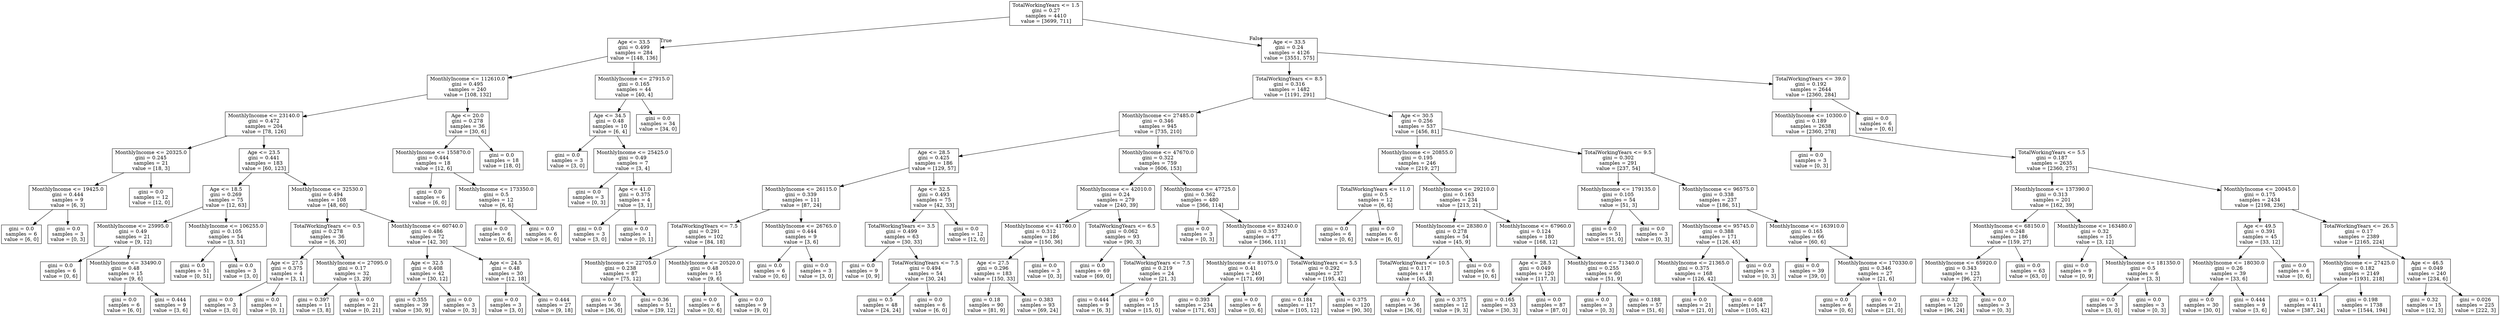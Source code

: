 digraph Tree {
node [shape=box] ;
0 [label="TotalWorkingYears <= 1.5\ngini = 0.27\nsamples = 4410\nvalue = [3699, 711]"] ;
1 [label="Age <= 33.5\ngini = 0.499\nsamples = 284\nvalue = [148, 136]"] ;
0 -> 1 [labeldistance=2.5, labelangle=45, headlabel="True"] ;
2 [label="MonthlyIncome <= 112610.0\ngini = 0.495\nsamples = 240\nvalue = [108, 132]"] ;
1 -> 2 ;
3 [label="MonthlyIncome <= 23140.0\ngini = 0.472\nsamples = 204\nvalue = [78, 126]"] ;
2 -> 3 ;
4 [label="MonthlyIncome <= 20325.0\ngini = 0.245\nsamples = 21\nvalue = [18, 3]"] ;
3 -> 4 ;
5 [label="MonthlyIncome <= 19425.0\ngini = 0.444\nsamples = 9\nvalue = [6, 3]"] ;
4 -> 5 ;
6 [label="gini = 0.0\nsamples = 6\nvalue = [6, 0]"] ;
5 -> 6 ;
7 [label="gini = 0.0\nsamples = 3\nvalue = [0, 3]"] ;
5 -> 7 ;
8 [label="gini = 0.0\nsamples = 12\nvalue = [12, 0]"] ;
4 -> 8 ;
9 [label="Age <= 23.5\ngini = 0.441\nsamples = 183\nvalue = [60, 123]"] ;
3 -> 9 ;
10 [label="Age <= 18.5\ngini = 0.269\nsamples = 75\nvalue = [12, 63]"] ;
9 -> 10 ;
11 [label="MonthlyIncome <= 25995.0\ngini = 0.49\nsamples = 21\nvalue = [9, 12]"] ;
10 -> 11 ;
12 [label="gini = 0.0\nsamples = 6\nvalue = [0, 6]"] ;
11 -> 12 ;
13 [label="MonthlyIncome <= 33490.0\ngini = 0.48\nsamples = 15\nvalue = [9, 6]"] ;
11 -> 13 ;
14 [label="gini = 0.0\nsamples = 6\nvalue = [6, 0]"] ;
13 -> 14 ;
15 [label="gini = 0.444\nsamples = 9\nvalue = [3, 6]"] ;
13 -> 15 ;
16 [label="MonthlyIncome <= 106255.0\ngini = 0.105\nsamples = 54\nvalue = [3, 51]"] ;
10 -> 16 ;
17 [label="gini = 0.0\nsamples = 51\nvalue = [0, 51]"] ;
16 -> 17 ;
18 [label="gini = 0.0\nsamples = 3\nvalue = [3, 0]"] ;
16 -> 18 ;
19 [label="MonthlyIncome <= 32530.0\ngini = 0.494\nsamples = 108\nvalue = [48, 60]"] ;
9 -> 19 ;
20 [label="TotalWorkingYears <= 0.5\ngini = 0.278\nsamples = 36\nvalue = [6, 30]"] ;
19 -> 20 ;
21 [label="Age <= 27.5\ngini = 0.375\nsamples = 4\nvalue = [3, 1]"] ;
20 -> 21 ;
22 [label="gini = 0.0\nsamples = 3\nvalue = [3, 0]"] ;
21 -> 22 ;
23 [label="gini = 0.0\nsamples = 1\nvalue = [0, 1]"] ;
21 -> 23 ;
24 [label="MonthlyIncome <= 27095.0\ngini = 0.17\nsamples = 32\nvalue = [3, 29]"] ;
20 -> 24 ;
25 [label="gini = 0.397\nsamples = 11\nvalue = [3, 8]"] ;
24 -> 25 ;
26 [label="gini = 0.0\nsamples = 21\nvalue = [0, 21]"] ;
24 -> 26 ;
27 [label="MonthlyIncome <= 60740.0\ngini = 0.486\nsamples = 72\nvalue = [42, 30]"] ;
19 -> 27 ;
28 [label="Age <= 32.5\ngini = 0.408\nsamples = 42\nvalue = [30, 12]"] ;
27 -> 28 ;
29 [label="gini = 0.355\nsamples = 39\nvalue = [30, 9]"] ;
28 -> 29 ;
30 [label="gini = 0.0\nsamples = 3\nvalue = [0, 3]"] ;
28 -> 30 ;
31 [label="Age <= 24.5\ngini = 0.48\nsamples = 30\nvalue = [12, 18]"] ;
27 -> 31 ;
32 [label="gini = 0.0\nsamples = 3\nvalue = [3, 0]"] ;
31 -> 32 ;
33 [label="gini = 0.444\nsamples = 27\nvalue = [9, 18]"] ;
31 -> 33 ;
34 [label="Age <= 20.0\ngini = 0.278\nsamples = 36\nvalue = [30, 6]"] ;
2 -> 34 ;
35 [label="MonthlyIncome <= 155870.0\ngini = 0.444\nsamples = 18\nvalue = [12, 6]"] ;
34 -> 35 ;
36 [label="gini = 0.0\nsamples = 6\nvalue = [6, 0]"] ;
35 -> 36 ;
37 [label="MonthlyIncome <= 173350.0\ngini = 0.5\nsamples = 12\nvalue = [6, 6]"] ;
35 -> 37 ;
38 [label="gini = 0.0\nsamples = 6\nvalue = [0, 6]"] ;
37 -> 38 ;
39 [label="gini = 0.0\nsamples = 6\nvalue = [6, 0]"] ;
37 -> 39 ;
40 [label="gini = 0.0\nsamples = 18\nvalue = [18, 0]"] ;
34 -> 40 ;
41 [label="MonthlyIncome <= 27915.0\ngini = 0.165\nsamples = 44\nvalue = [40, 4]"] ;
1 -> 41 ;
42 [label="Age <= 34.5\ngini = 0.48\nsamples = 10\nvalue = [6, 4]"] ;
41 -> 42 ;
43 [label="gini = 0.0\nsamples = 3\nvalue = [3, 0]"] ;
42 -> 43 ;
44 [label="MonthlyIncome <= 25425.0\ngini = 0.49\nsamples = 7\nvalue = [3, 4]"] ;
42 -> 44 ;
45 [label="gini = 0.0\nsamples = 3\nvalue = [0, 3]"] ;
44 -> 45 ;
46 [label="Age <= 41.0\ngini = 0.375\nsamples = 4\nvalue = [3, 1]"] ;
44 -> 46 ;
47 [label="gini = 0.0\nsamples = 3\nvalue = [3, 0]"] ;
46 -> 47 ;
48 [label="gini = 0.0\nsamples = 1\nvalue = [0, 1]"] ;
46 -> 48 ;
49 [label="gini = 0.0\nsamples = 34\nvalue = [34, 0]"] ;
41 -> 49 ;
50 [label="Age <= 33.5\ngini = 0.24\nsamples = 4126\nvalue = [3551, 575]"] ;
0 -> 50 [labeldistance=2.5, labelangle=-45, headlabel="False"] ;
51 [label="TotalWorkingYears <= 8.5\ngini = 0.316\nsamples = 1482\nvalue = [1191, 291]"] ;
50 -> 51 ;
52 [label="MonthlyIncome <= 27485.0\ngini = 0.346\nsamples = 945\nvalue = [735, 210]"] ;
51 -> 52 ;
53 [label="Age <= 28.5\ngini = 0.425\nsamples = 186\nvalue = [129, 57]"] ;
52 -> 53 ;
54 [label="MonthlyIncome <= 26115.0\ngini = 0.339\nsamples = 111\nvalue = [87, 24]"] ;
53 -> 54 ;
55 [label="TotalWorkingYears <= 7.5\ngini = 0.291\nsamples = 102\nvalue = [84, 18]"] ;
54 -> 55 ;
56 [label="MonthlyIncome <= 22705.0\ngini = 0.238\nsamples = 87\nvalue = [75, 12]"] ;
55 -> 56 ;
57 [label="gini = 0.0\nsamples = 36\nvalue = [36, 0]"] ;
56 -> 57 ;
58 [label="gini = 0.36\nsamples = 51\nvalue = [39, 12]"] ;
56 -> 58 ;
59 [label="MonthlyIncome <= 20520.0\ngini = 0.48\nsamples = 15\nvalue = [9, 6]"] ;
55 -> 59 ;
60 [label="gini = 0.0\nsamples = 6\nvalue = [0, 6]"] ;
59 -> 60 ;
61 [label="gini = 0.0\nsamples = 9\nvalue = [9, 0]"] ;
59 -> 61 ;
62 [label="MonthlyIncome <= 26765.0\ngini = 0.444\nsamples = 9\nvalue = [3, 6]"] ;
54 -> 62 ;
63 [label="gini = 0.0\nsamples = 6\nvalue = [0, 6]"] ;
62 -> 63 ;
64 [label="gini = 0.0\nsamples = 3\nvalue = [3, 0]"] ;
62 -> 64 ;
65 [label="Age <= 32.5\ngini = 0.493\nsamples = 75\nvalue = [42, 33]"] ;
53 -> 65 ;
66 [label="TotalWorkingYears <= 3.5\ngini = 0.499\nsamples = 63\nvalue = [30, 33]"] ;
65 -> 66 ;
67 [label="gini = 0.0\nsamples = 9\nvalue = [0, 9]"] ;
66 -> 67 ;
68 [label="TotalWorkingYears <= 7.5\ngini = 0.494\nsamples = 54\nvalue = [30, 24]"] ;
66 -> 68 ;
69 [label="gini = 0.5\nsamples = 48\nvalue = [24, 24]"] ;
68 -> 69 ;
70 [label="gini = 0.0\nsamples = 6\nvalue = [6, 0]"] ;
68 -> 70 ;
71 [label="gini = 0.0\nsamples = 12\nvalue = [12, 0]"] ;
65 -> 71 ;
72 [label="MonthlyIncome <= 47670.0\ngini = 0.322\nsamples = 759\nvalue = [606, 153]"] ;
52 -> 72 ;
73 [label="MonthlyIncome <= 42010.0\ngini = 0.24\nsamples = 279\nvalue = [240, 39]"] ;
72 -> 73 ;
74 [label="MonthlyIncome <= 41760.0\ngini = 0.312\nsamples = 186\nvalue = [150, 36]"] ;
73 -> 74 ;
75 [label="Age <= 27.5\ngini = 0.296\nsamples = 183\nvalue = [150, 33]"] ;
74 -> 75 ;
76 [label="gini = 0.18\nsamples = 90\nvalue = [81, 9]"] ;
75 -> 76 ;
77 [label="gini = 0.383\nsamples = 93\nvalue = [69, 24]"] ;
75 -> 77 ;
78 [label="gini = 0.0\nsamples = 3\nvalue = [0, 3]"] ;
74 -> 78 ;
79 [label="TotalWorkingYears <= 6.5\ngini = 0.062\nsamples = 93\nvalue = [90, 3]"] ;
73 -> 79 ;
80 [label="gini = 0.0\nsamples = 69\nvalue = [69, 0]"] ;
79 -> 80 ;
81 [label="TotalWorkingYears <= 7.5\ngini = 0.219\nsamples = 24\nvalue = [21, 3]"] ;
79 -> 81 ;
82 [label="gini = 0.444\nsamples = 9\nvalue = [6, 3]"] ;
81 -> 82 ;
83 [label="gini = 0.0\nsamples = 15\nvalue = [15, 0]"] ;
81 -> 83 ;
84 [label="MonthlyIncome <= 47725.0\ngini = 0.362\nsamples = 480\nvalue = [366, 114]"] ;
72 -> 84 ;
85 [label="gini = 0.0\nsamples = 3\nvalue = [0, 3]"] ;
84 -> 85 ;
86 [label="MonthlyIncome <= 83240.0\ngini = 0.357\nsamples = 477\nvalue = [366, 111]"] ;
84 -> 86 ;
87 [label="MonthlyIncome <= 81075.0\ngini = 0.41\nsamples = 240\nvalue = [171, 69]"] ;
86 -> 87 ;
88 [label="gini = 0.393\nsamples = 234\nvalue = [171, 63]"] ;
87 -> 88 ;
89 [label="gini = 0.0\nsamples = 6\nvalue = [0, 6]"] ;
87 -> 89 ;
90 [label="TotalWorkingYears <= 5.5\ngini = 0.292\nsamples = 237\nvalue = [195, 42]"] ;
86 -> 90 ;
91 [label="gini = 0.184\nsamples = 117\nvalue = [105, 12]"] ;
90 -> 91 ;
92 [label="gini = 0.375\nsamples = 120\nvalue = [90, 30]"] ;
90 -> 92 ;
93 [label="Age <= 30.5\ngini = 0.256\nsamples = 537\nvalue = [456, 81]"] ;
51 -> 93 ;
94 [label="MonthlyIncome <= 20855.0\ngini = 0.195\nsamples = 246\nvalue = [219, 27]"] ;
93 -> 94 ;
95 [label="TotalWorkingYears <= 11.0\ngini = 0.5\nsamples = 12\nvalue = [6, 6]"] ;
94 -> 95 ;
96 [label="gini = 0.0\nsamples = 6\nvalue = [0, 6]"] ;
95 -> 96 ;
97 [label="gini = 0.0\nsamples = 6\nvalue = [6, 0]"] ;
95 -> 97 ;
98 [label="MonthlyIncome <= 29210.0\ngini = 0.163\nsamples = 234\nvalue = [213, 21]"] ;
94 -> 98 ;
99 [label="MonthlyIncome <= 28380.0\ngini = 0.278\nsamples = 54\nvalue = [45, 9]"] ;
98 -> 99 ;
100 [label="TotalWorkingYears <= 10.5\ngini = 0.117\nsamples = 48\nvalue = [45, 3]"] ;
99 -> 100 ;
101 [label="gini = 0.0\nsamples = 36\nvalue = [36, 0]"] ;
100 -> 101 ;
102 [label="gini = 0.375\nsamples = 12\nvalue = [9, 3]"] ;
100 -> 102 ;
103 [label="gini = 0.0\nsamples = 6\nvalue = [0, 6]"] ;
99 -> 103 ;
104 [label="MonthlyIncome <= 67960.0\ngini = 0.124\nsamples = 180\nvalue = [168, 12]"] ;
98 -> 104 ;
105 [label="Age <= 28.5\ngini = 0.049\nsamples = 120\nvalue = [117, 3]"] ;
104 -> 105 ;
106 [label="gini = 0.165\nsamples = 33\nvalue = [30, 3]"] ;
105 -> 106 ;
107 [label="gini = 0.0\nsamples = 87\nvalue = [87, 0]"] ;
105 -> 107 ;
108 [label="MonthlyIncome <= 71340.0\ngini = 0.255\nsamples = 60\nvalue = [51, 9]"] ;
104 -> 108 ;
109 [label="gini = 0.0\nsamples = 3\nvalue = [0, 3]"] ;
108 -> 109 ;
110 [label="gini = 0.188\nsamples = 57\nvalue = [51, 6]"] ;
108 -> 110 ;
111 [label="TotalWorkingYears <= 9.5\ngini = 0.302\nsamples = 291\nvalue = [237, 54]"] ;
93 -> 111 ;
112 [label="MonthlyIncome <= 179135.0\ngini = 0.105\nsamples = 54\nvalue = [51, 3]"] ;
111 -> 112 ;
113 [label="gini = 0.0\nsamples = 51\nvalue = [51, 0]"] ;
112 -> 113 ;
114 [label="gini = 0.0\nsamples = 3\nvalue = [0, 3]"] ;
112 -> 114 ;
115 [label="MonthlyIncome <= 96575.0\ngini = 0.338\nsamples = 237\nvalue = [186, 51]"] ;
111 -> 115 ;
116 [label="MonthlyIncome <= 95745.0\ngini = 0.388\nsamples = 171\nvalue = [126, 45]"] ;
115 -> 116 ;
117 [label="MonthlyIncome <= 21365.0\ngini = 0.375\nsamples = 168\nvalue = [126, 42]"] ;
116 -> 117 ;
118 [label="gini = 0.0\nsamples = 21\nvalue = [21, 0]"] ;
117 -> 118 ;
119 [label="gini = 0.408\nsamples = 147\nvalue = [105, 42]"] ;
117 -> 119 ;
120 [label="gini = 0.0\nsamples = 3\nvalue = [0, 3]"] ;
116 -> 120 ;
121 [label="MonthlyIncome <= 163910.0\ngini = 0.165\nsamples = 66\nvalue = [60, 6]"] ;
115 -> 121 ;
122 [label="gini = 0.0\nsamples = 39\nvalue = [39, 0]"] ;
121 -> 122 ;
123 [label="MonthlyIncome <= 170330.0\ngini = 0.346\nsamples = 27\nvalue = [21, 6]"] ;
121 -> 123 ;
124 [label="gini = 0.0\nsamples = 6\nvalue = [0, 6]"] ;
123 -> 124 ;
125 [label="gini = 0.0\nsamples = 21\nvalue = [21, 0]"] ;
123 -> 125 ;
126 [label="TotalWorkingYears <= 39.0\ngini = 0.192\nsamples = 2644\nvalue = [2360, 284]"] ;
50 -> 126 ;
127 [label="MonthlyIncome <= 10300.0\ngini = 0.189\nsamples = 2638\nvalue = [2360, 278]"] ;
126 -> 127 ;
128 [label="gini = 0.0\nsamples = 3\nvalue = [0, 3]"] ;
127 -> 128 ;
129 [label="TotalWorkingYears <= 5.5\ngini = 0.187\nsamples = 2635\nvalue = [2360, 275]"] ;
127 -> 129 ;
130 [label="MonthlyIncome <= 137390.0\ngini = 0.313\nsamples = 201\nvalue = [162, 39]"] ;
129 -> 130 ;
131 [label="MonthlyIncome <= 68150.0\ngini = 0.248\nsamples = 186\nvalue = [159, 27]"] ;
130 -> 131 ;
132 [label="MonthlyIncome <= 65920.0\ngini = 0.343\nsamples = 123\nvalue = [96, 27]"] ;
131 -> 132 ;
133 [label="gini = 0.32\nsamples = 120\nvalue = [96, 24]"] ;
132 -> 133 ;
134 [label="gini = 0.0\nsamples = 3\nvalue = [0, 3]"] ;
132 -> 134 ;
135 [label="gini = 0.0\nsamples = 63\nvalue = [63, 0]"] ;
131 -> 135 ;
136 [label="MonthlyIncome <= 163480.0\ngini = 0.32\nsamples = 15\nvalue = [3, 12]"] ;
130 -> 136 ;
137 [label="gini = 0.0\nsamples = 9\nvalue = [0, 9]"] ;
136 -> 137 ;
138 [label="MonthlyIncome <= 181350.0\ngini = 0.5\nsamples = 6\nvalue = [3, 3]"] ;
136 -> 138 ;
139 [label="gini = 0.0\nsamples = 3\nvalue = [3, 0]"] ;
138 -> 139 ;
140 [label="gini = 0.0\nsamples = 3\nvalue = [0, 3]"] ;
138 -> 140 ;
141 [label="MonthlyIncome <= 20045.0\ngini = 0.175\nsamples = 2434\nvalue = [2198, 236]"] ;
129 -> 141 ;
142 [label="Age <= 49.5\ngini = 0.391\nsamples = 45\nvalue = [33, 12]"] ;
141 -> 142 ;
143 [label="MonthlyIncome <= 18030.0\ngini = 0.26\nsamples = 39\nvalue = [33, 6]"] ;
142 -> 143 ;
144 [label="gini = 0.0\nsamples = 30\nvalue = [30, 0]"] ;
143 -> 144 ;
145 [label="gini = 0.444\nsamples = 9\nvalue = [3, 6]"] ;
143 -> 145 ;
146 [label="gini = 0.0\nsamples = 6\nvalue = [0, 6]"] ;
142 -> 146 ;
147 [label="TotalWorkingYears <= 26.5\ngini = 0.17\nsamples = 2389\nvalue = [2165, 224]"] ;
141 -> 147 ;
148 [label="MonthlyIncome <= 27425.0\ngini = 0.182\nsamples = 2149\nvalue = [1931, 218]"] ;
147 -> 148 ;
149 [label="gini = 0.11\nsamples = 411\nvalue = [387, 24]"] ;
148 -> 149 ;
150 [label="gini = 0.198\nsamples = 1738\nvalue = [1544, 194]"] ;
148 -> 150 ;
151 [label="Age <= 46.5\ngini = 0.049\nsamples = 240\nvalue = [234, 6]"] ;
147 -> 151 ;
152 [label="gini = 0.32\nsamples = 15\nvalue = [12, 3]"] ;
151 -> 152 ;
153 [label="gini = 0.026\nsamples = 225\nvalue = [222, 3]"] ;
151 -> 153 ;
154 [label="gini = 0.0\nsamples = 6\nvalue = [0, 6]"] ;
126 -> 154 ;
}
